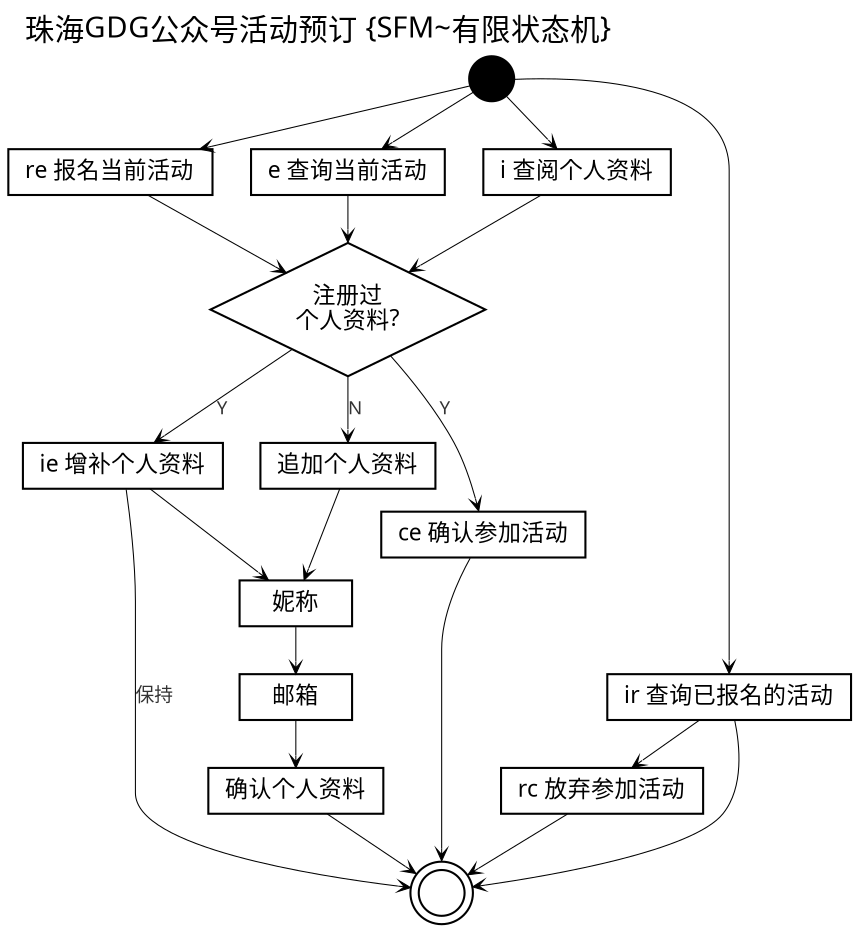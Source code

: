     /*生成命令:
$ dot -Tpng gdg_event_reg.dot -o gdg_event_reg.png
 -Tcmapx -o lb-crx-roles.map

    全局设定
    plaintext
{{{#!GraphViz dot
    */

digraph G4gdg_event_reg {
    /*全局设定*/
    graph [label="珠海GDG公众号活动预订 {SFM~有限状态机}"
        ,fontsize=14.0
        ,fontname="WenQuanYi Micro Hei"
        ,labeljust="l",labelloc="t",center=1
        ,ranksep=0.3,center=1,ratio=compress
        ,rankdir=TB
        ];

    node[fontsize=11.0,height=0.3
        ,fontname="WenQuanYi Micro Hei"
        ,shape=component 
        ];

    edge [fontsize=9.0,fontcolor="#333333"
        ,fontname="WenQuanYi Micro Hei"
        ,arrowsize=0.6,arrowhead=vee,arrowtail=none
        ,style="setlinewidth(0.5)"
        ];
/*
    src [label="源码",shape=ellipse,style="filled,dashed,setlinewidth(5)"
        ,color="#333333",fillcolor=dimgray
        ,URL="http://code.google.com/p/zoomquiet/source/browse/dot/obp/csdndr1-km.dot?repo=tangle"];
    /*图元声明
    start       [label="流程开始/结束",shape=point];
    end         [label="",shape=doublecircle,fillcolor=red];

    box         [label="实体/对象",shape=box];
    ellipse     [label="行动/节点",shape=ellipse];
    egg         [label="用户/人物",shape=egg];
    plaintext   [label="状态/属性",shape=plaintext,fillcolor=whitesmoke];
    diamond     [label="判别",shape=diamond];
    note        [label="注释",shape=note];
    tab         [label="目录/模块",shape=tab];
    db          [label="数据库",shape=box3d];
    component   [label="主机/组件",shape=component];
  ,style="rounded,dotted"];
*/

    start       [label="流程开始/结束",shape=point];
    end         [label="",shape=doublecircle,fillcolor=red];

    EVENT [label="e 查询当前活动",shape=box];
    REG_EVEN [label="re 报名当前活动",shape=box];
    CONFIRM_REG [label="ce 确认参加活动",shape=box];
    REG_CANCEL [label="rc 放弃参加活动",shape=box];

    INFO_REG [label="ir 查询已报名的活动",shape=box];

    ME [label="i 查阅个人资料",shape=box];
        isINFO [label="注册过\n个人资料?",shape=diamond];
    ME_INFO [label="ie 增补个人资料",shape=box];
    ME_APPEND [label="追加个人资料",shape=box];
        ME_ALIAS [label="妮称",shape=box];
        ME_EM [label="邮箱",shape=box];
    ME_CONFIRM [label="确认个人资料",shape=box];


    /*图例关系
    srvPUB->installer [label="2.0",style="dotted"];
    */

    start->{EVENT REG_EVEN ME INFO_REG};
        {EVENT REG_EVEN}->isINFO;

            isINFO->CONFIRM_REG [label="Y"];
        INFO_REG->REG_CANCEL;

        ME->isINFO;
            isINFO->ME_INFO [label="Y"];
            isINFO->ME_APPEND [label="N"];
                {ME_INFO ME_APPEND}->ME_ALIAS->ME_EM;
            ME_INFO->end [label="保持"];
            ME_EM->ME_CONFIRM;

    {INFO_REG ME_CONFIRM CONFIRM_REG REG_CANCEL}->end;


/*
    { rank=same; PUB    srvA srvB srvN; }
    { rank=same; DL     installer; }
    { rank=same; CHK    chker; }
    { rank=same; DONE   bkStore; }

    PUB[label="发布阶段",shape=plaintext];
    DL[label="下载阶段",shape=plaintext];
    CHK[label="检查阶段",shape=plaintext];
    DONE[label="完成阶段",shape=plaintext];
        PUB->DL->CHK->DONE;

        srvPUB->srvAC;
        srvA->srvB->srvN;
*/
    edge [style=invis];
}

